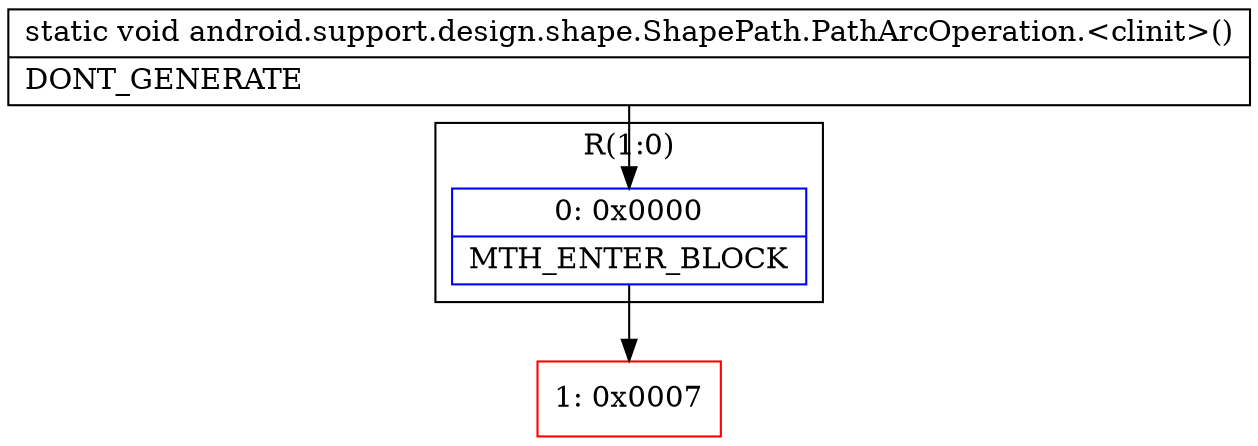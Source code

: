 digraph "CFG forandroid.support.design.shape.ShapePath.PathArcOperation.\<clinit\>()V" {
subgraph cluster_Region_261292991 {
label = "R(1:0)";
node [shape=record,color=blue];
Node_0 [shape=record,label="{0\:\ 0x0000|MTH_ENTER_BLOCK\l}"];
}
Node_1 [shape=record,color=red,label="{1\:\ 0x0007}"];
MethodNode[shape=record,label="{static void android.support.design.shape.ShapePath.PathArcOperation.\<clinit\>()  | DONT_GENERATE\l}"];
MethodNode -> Node_0;
Node_0 -> Node_1;
}

